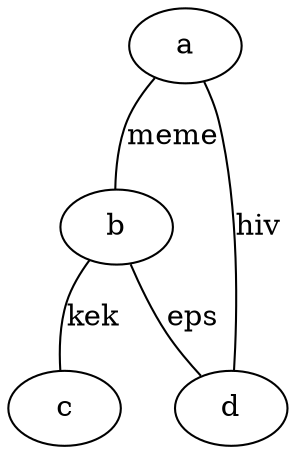 graph graphname { 
                a -- b [label="meme"]; 
                b -- c [label="kek"];
                b -- d [label="eps"];
                d -- a [label="hiv"];
        }